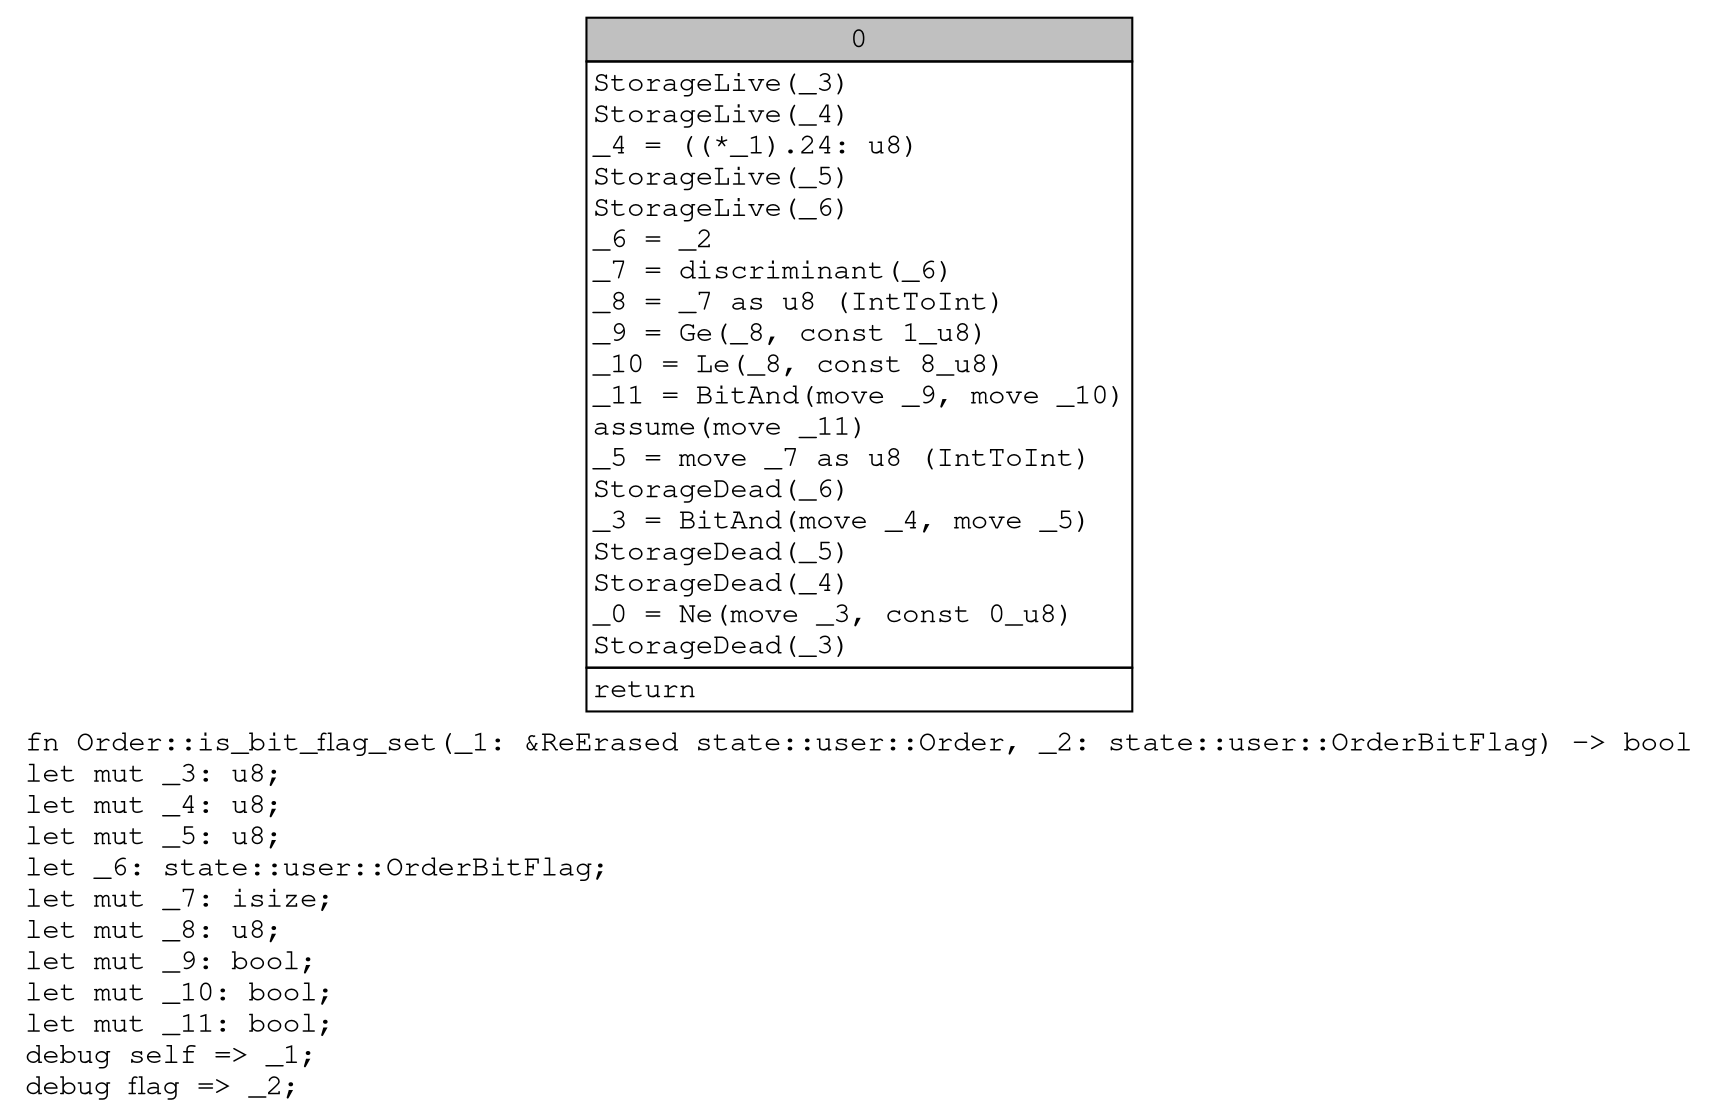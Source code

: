 digraph Mir_0_4396 {
    graph [fontname="Courier, monospace"];
    node [fontname="Courier, monospace"];
    edge [fontname="Courier, monospace"];
    label=<fn Order::is_bit_flag_set(_1: &amp;ReErased state::user::Order, _2: state::user::OrderBitFlag) -&gt; bool<br align="left"/>let mut _3: u8;<br align="left"/>let mut _4: u8;<br align="left"/>let mut _5: u8;<br align="left"/>let _6: state::user::OrderBitFlag;<br align="left"/>let mut _7: isize;<br align="left"/>let mut _8: u8;<br align="left"/>let mut _9: bool;<br align="left"/>let mut _10: bool;<br align="left"/>let mut _11: bool;<br align="left"/>debug self =&gt; _1;<br align="left"/>debug flag =&gt; _2;<br align="left"/>>;
    bb0__0_4396 [shape="none", label=<<table border="0" cellborder="1" cellspacing="0"><tr><td bgcolor="gray" align="center" colspan="1">0</td></tr><tr><td align="left" balign="left">StorageLive(_3)<br/>StorageLive(_4)<br/>_4 = ((*_1).24: u8)<br/>StorageLive(_5)<br/>StorageLive(_6)<br/>_6 = _2<br/>_7 = discriminant(_6)<br/>_8 = _7 as u8 (IntToInt)<br/>_9 = Ge(_8, const 1_u8)<br/>_10 = Le(_8, const 8_u8)<br/>_11 = BitAnd(move _9, move _10)<br/>assume(move _11)<br/>_5 = move _7 as u8 (IntToInt)<br/>StorageDead(_6)<br/>_3 = BitAnd(move _4, move _5)<br/>StorageDead(_5)<br/>StorageDead(_4)<br/>_0 = Ne(move _3, const 0_u8)<br/>StorageDead(_3)<br/></td></tr><tr><td align="left">return</td></tr></table>>];
}
